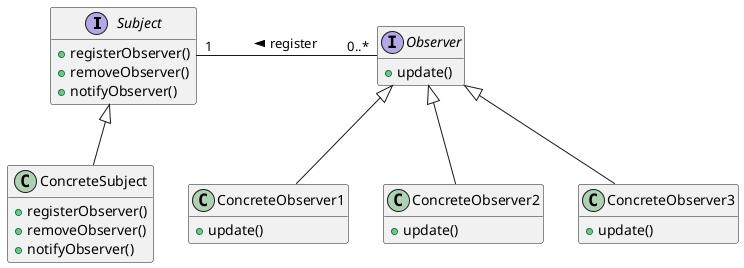@startuml ObserverPattern
hide empty members

interface Subject{
    + registerObserver()
    + removeObserver()
    + notifyObserver()
}

interface Observer{
    + update()
}

class ConcreteSubject{
    + registerObserver()
    + removeObserver()
    + notifyObserver()
}

class ConcreteObserver1{
    + update()
}

class ConcreteObserver2{
    + update()
}

class ConcreteObserver3{
    + update()
}

Subject <|-- ConcreteSubject
Observer <|-- ConcreteObserver1
Observer <|-- ConcreteObserver2
Observer <|-- ConcreteObserver3

Subject "1" - "0..*" Observer : < register 
@enduml